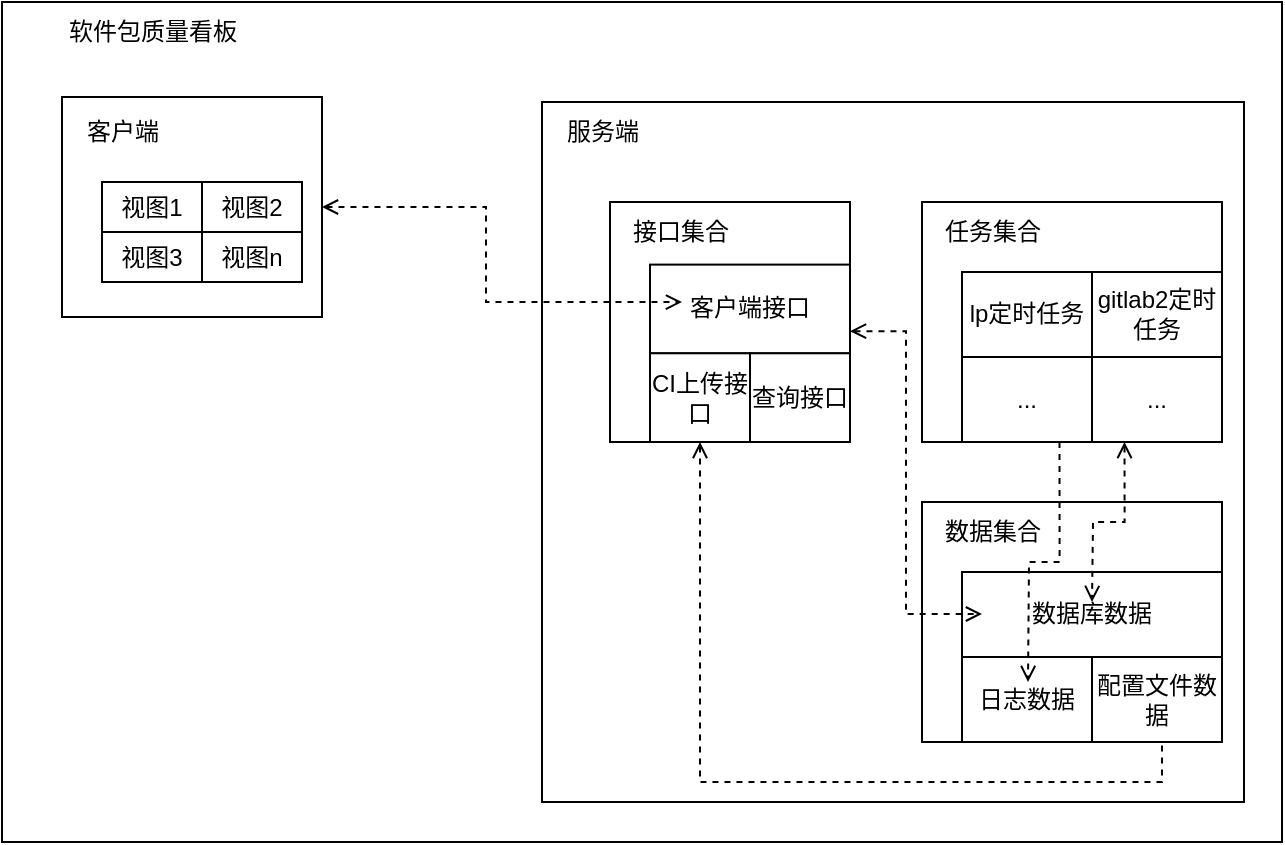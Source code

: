 <mxfile version="21.1.1" type="github">
  <diagram name="第 1 页" id="V5MGT1LcOvTkD2tV80Dg">
    <mxGraphModel dx="1434" dy="750" grid="1" gridSize="10" guides="1" tooltips="1" connect="1" arrows="1" fold="1" page="1" pageScale="1" pageWidth="827" pageHeight="1169" math="0" shadow="0">
      <root>
        <mxCell id="0" />
        <mxCell id="1" parent="0" />
        <mxCell id="3_5TaPdsEMKno9aYDD3o-6" value="" style="group" vertex="1" connectable="0" parent="1">
          <mxGeometry x="110" y="110" width="640" height="420" as="geometry" />
        </mxCell>
        <mxCell id="3_5TaPdsEMKno9aYDD3o-7" value="" style="rounded=0;whiteSpace=wrap;html=1;" vertex="1" parent="3_5TaPdsEMKno9aYDD3o-6">
          <mxGeometry width="640" height="420" as="geometry" />
        </mxCell>
        <mxCell id="3_5TaPdsEMKno9aYDD3o-8" value="" style="rounded=0;whiteSpace=wrap;html=1;" vertex="1" parent="3_5TaPdsEMKno9aYDD3o-6">
          <mxGeometry x="30" y="47.5" width="130" height="110" as="geometry" />
        </mxCell>
        <mxCell id="3_5TaPdsEMKno9aYDD3o-9" value="" style="rounded=0;whiteSpace=wrap;html=1;" vertex="1" parent="3_5TaPdsEMKno9aYDD3o-6">
          <mxGeometry x="270" y="50" width="351" height="350" as="geometry" />
        </mxCell>
        <mxCell id="3_5TaPdsEMKno9aYDD3o-10" value="" style="group" vertex="1" connectable="0" parent="3_5TaPdsEMKno9aYDD3o-6">
          <mxGeometry x="304" y="100" width="120" height="120" as="geometry" />
        </mxCell>
        <mxCell id="3_5TaPdsEMKno9aYDD3o-11" value="" style="rounded=0;whiteSpace=wrap;html=1;" vertex="1" parent="3_5TaPdsEMKno9aYDD3o-10">
          <mxGeometry width="120" height="120" as="geometry" />
        </mxCell>
        <mxCell id="3_5TaPdsEMKno9aYDD3o-12" value="客户端接口" style="rounded=0;whiteSpace=wrap;html=1;" vertex="1" parent="3_5TaPdsEMKno9aYDD3o-10">
          <mxGeometry x="20" y="31.304" width="100" height="44.348" as="geometry" />
        </mxCell>
        <mxCell id="3_5TaPdsEMKno9aYDD3o-13" value="CI上传接口" style="rounded=0;whiteSpace=wrap;html=1;" vertex="1" parent="3_5TaPdsEMKno9aYDD3o-10">
          <mxGeometry x="20" y="75.652" width="50" height="44.348" as="geometry" />
        </mxCell>
        <mxCell id="3_5TaPdsEMKno9aYDD3o-14" value="查询接口" style="rounded=0;whiteSpace=wrap;html=1;" vertex="1" parent="3_5TaPdsEMKno9aYDD3o-10">
          <mxGeometry x="70" y="75.652" width="50" height="44.348" as="geometry" />
        </mxCell>
        <mxCell id="3_5TaPdsEMKno9aYDD3o-15" value="接口集合" style="text;html=1;align=center;verticalAlign=middle;resizable=0;points=[];autosize=1;strokeColor=none;fillColor=none;" vertex="1" parent="3_5TaPdsEMKno9aYDD3o-10">
          <mxGeometry width="70" height="30" as="geometry" />
        </mxCell>
        <mxCell id="3_5TaPdsEMKno9aYDD3o-16" value="" style="group" vertex="1" connectable="0" parent="3_5TaPdsEMKno9aYDD3o-6">
          <mxGeometry x="460" y="100" width="150" height="120" as="geometry" />
        </mxCell>
        <mxCell id="3_5TaPdsEMKno9aYDD3o-17" value="" style="rounded=0;whiteSpace=wrap;html=1;" vertex="1" parent="3_5TaPdsEMKno9aYDD3o-16">
          <mxGeometry width="150" height="120" as="geometry" />
        </mxCell>
        <mxCell id="3_5TaPdsEMKno9aYDD3o-18" value="..." style="rounded=0;whiteSpace=wrap;html=1;" vertex="1" parent="3_5TaPdsEMKno9aYDD3o-16">
          <mxGeometry x="20" y="77.5" width="65" height="42.5" as="geometry" />
        </mxCell>
        <mxCell id="3_5TaPdsEMKno9aYDD3o-19" value="..." style="rounded=0;whiteSpace=wrap;html=1;" vertex="1" parent="3_5TaPdsEMKno9aYDD3o-16">
          <mxGeometry x="85" y="77.5" width="65" height="42.5" as="geometry" />
        </mxCell>
        <mxCell id="3_5TaPdsEMKno9aYDD3o-20" value="lp定时任务" style="rounded=0;whiteSpace=wrap;html=1;" vertex="1" parent="3_5TaPdsEMKno9aYDD3o-16">
          <mxGeometry x="20" y="35" width="65" height="42.5" as="geometry" />
        </mxCell>
        <mxCell id="3_5TaPdsEMKno9aYDD3o-21" value="gitlab2定时任务" style="rounded=0;whiteSpace=wrap;html=1;" vertex="1" parent="3_5TaPdsEMKno9aYDD3o-16">
          <mxGeometry x="85" y="35" width="65" height="42.5" as="geometry" />
        </mxCell>
        <mxCell id="3_5TaPdsEMKno9aYDD3o-22" value="任务集合" style="text;html=1;align=center;verticalAlign=middle;resizable=0;points=[];autosize=1;strokeColor=none;fillColor=none;" vertex="1" parent="3_5TaPdsEMKno9aYDD3o-16">
          <mxGeometry width="70" height="30" as="geometry" />
        </mxCell>
        <mxCell id="3_5TaPdsEMKno9aYDD3o-23" value="" style="group" vertex="1" connectable="0" parent="3_5TaPdsEMKno9aYDD3o-6">
          <mxGeometry x="460" y="250" width="150" height="120" as="geometry" />
        </mxCell>
        <mxCell id="3_5TaPdsEMKno9aYDD3o-24" value="" style="rounded=0;whiteSpace=wrap;html=1;" vertex="1" parent="3_5TaPdsEMKno9aYDD3o-23">
          <mxGeometry width="150" height="120" as="geometry" />
        </mxCell>
        <mxCell id="3_5TaPdsEMKno9aYDD3o-25" value="日志数据" style="rounded=0;whiteSpace=wrap;html=1;" vertex="1" parent="3_5TaPdsEMKno9aYDD3o-23">
          <mxGeometry x="20" y="77.5" width="65" height="42.5" as="geometry" />
        </mxCell>
        <mxCell id="3_5TaPdsEMKno9aYDD3o-26" value="配置文件数据" style="rounded=0;whiteSpace=wrap;html=1;" vertex="1" parent="3_5TaPdsEMKno9aYDD3o-23">
          <mxGeometry x="85" y="77.5" width="65" height="42.5" as="geometry" />
        </mxCell>
        <mxCell id="3_5TaPdsEMKno9aYDD3o-27" value="数据库数据" style="rounded=0;whiteSpace=wrap;html=1;" vertex="1" parent="3_5TaPdsEMKno9aYDD3o-23">
          <mxGeometry x="20" y="35" width="130" height="42.5" as="geometry" />
        </mxCell>
        <mxCell id="3_5TaPdsEMKno9aYDD3o-28" value="数据集合" style="text;html=1;align=center;verticalAlign=middle;resizable=0;points=[];autosize=1;strokeColor=none;fillColor=none;" vertex="1" parent="3_5TaPdsEMKno9aYDD3o-23">
          <mxGeometry width="70" height="30" as="geometry" />
        </mxCell>
        <mxCell id="3_5TaPdsEMKno9aYDD3o-29" value="服务端" style="text;html=1;align=center;verticalAlign=middle;resizable=0;points=[];autosize=1;strokeColor=none;fillColor=none;" vertex="1" parent="3_5TaPdsEMKno9aYDD3o-6">
          <mxGeometry x="270" y="50" width="60" height="30" as="geometry" />
        </mxCell>
        <mxCell id="3_5TaPdsEMKno9aYDD3o-30" style="edgeStyle=orthogonalEdgeStyle;rounded=0;orthogonalLoop=1;jettySize=auto;html=1;exitX=1;exitY=0.75;exitDx=0;exitDy=0;endArrow=open;endFill=0;startArrow=open;startFill=0;dashed=1;" edge="1" parent="3_5TaPdsEMKno9aYDD3o-6" source="3_5TaPdsEMKno9aYDD3o-12">
          <mxGeometry relative="1" as="geometry">
            <mxPoint x="490" y="306" as="targetPoint" />
            <Array as="points">
              <mxPoint x="452" y="165" />
              <mxPoint x="452" y="306" />
            </Array>
          </mxGeometry>
        </mxCell>
        <mxCell id="3_5TaPdsEMKno9aYDD3o-31" style="edgeStyle=orthogonalEdgeStyle;rounded=0;orthogonalLoop=1;jettySize=auto;html=1;exitX=0.75;exitY=1;exitDx=0;exitDy=0;endArrow=open;endFill=0;dashed=1;" edge="1" parent="3_5TaPdsEMKno9aYDD3o-6" source="3_5TaPdsEMKno9aYDD3o-18">
          <mxGeometry relative="1" as="geometry">
            <mxPoint x="513" y="340" as="targetPoint" />
          </mxGeometry>
        </mxCell>
        <mxCell id="3_5TaPdsEMKno9aYDD3o-32" style="edgeStyle=orthogonalEdgeStyle;rounded=0;orthogonalLoop=1;jettySize=auto;html=1;exitX=0.25;exitY=1;exitDx=0;exitDy=0;startArrow=open;startFill=0;endArrow=open;endFill=0;dashed=1;" edge="1" parent="3_5TaPdsEMKno9aYDD3o-6" source="3_5TaPdsEMKno9aYDD3o-19">
          <mxGeometry relative="1" as="geometry">
            <mxPoint x="545" y="300" as="targetPoint" />
          </mxGeometry>
        </mxCell>
        <mxCell id="3_5TaPdsEMKno9aYDD3o-33" value="视图1" style="rounded=0;whiteSpace=wrap;html=1;" vertex="1" parent="3_5TaPdsEMKno9aYDD3o-6">
          <mxGeometry x="50" y="90" width="50" height="25" as="geometry" />
        </mxCell>
        <mxCell id="3_5TaPdsEMKno9aYDD3o-34" value="视图2" style="rounded=0;whiteSpace=wrap;html=1;" vertex="1" parent="3_5TaPdsEMKno9aYDD3o-6">
          <mxGeometry x="100" y="90" width="50" height="25" as="geometry" />
        </mxCell>
        <mxCell id="3_5TaPdsEMKno9aYDD3o-35" value="视图3" style="rounded=0;whiteSpace=wrap;html=1;" vertex="1" parent="3_5TaPdsEMKno9aYDD3o-6">
          <mxGeometry x="50" y="115" width="50" height="25" as="geometry" />
        </mxCell>
        <mxCell id="3_5TaPdsEMKno9aYDD3o-36" value="视图n" style="rounded=0;whiteSpace=wrap;html=1;" vertex="1" parent="3_5TaPdsEMKno9aYDD3o-6">
          <mxGeometry x="100" y="115" width="50" height="25" as="geometry" />
        </mxCell>
        <mxCell id="3_5TaPdsEMKno9aYDD3o-37" style="edgeStyle=orthogonalEdgeStyle;rounded=0;orthogonalLoop=1;jettySize=auto;html=1;exitX=0.5;exitY=1;exitDx=0;exitDy=0;dashed=1;startArrow=open;startFill=0;endArrow=none;endFill=0;" edge="1" parent="3_5TaPdsEMKno9aYDD3o-6" source="3_5TaPdsEMKno9aYDD3o-13">
          <mxGeometry relative="1" as="geometry">
            <mxPoint x="580" y="370" as="targetPoint" />
            <Array as="points">
              <mxPoint x="349" y="390" />
              <mxPoint x="580" y="390" />
            </Array>
          </mxGeometry>
        </mxCell>
        <mxCell id="3_5TaPdsEMKno9aYDD3o-38" value="客户端" style="text;html=1;align=center;verticalAlign=middle;resizable=0;points=[];autosize=1;strokeColor=none;fillColor=none;" vertex="1" parent="3_5TaPdsEMKno9aYDD3o-6">
          <mxGeometry x="30" y="50" width="60" height="30" as="geometry" />
        </mxCell>
        <mxCell id="3_5TaPdsEMKno9aYDD3o-39" style="edgeStyle=orthogonalEdgeStyle;rounded=0;orthogonalLoop=1;jettySize=auto;html=1;exitX=1;exitY=0.5;exitDx=0;exitDy=0;entryX=0.16;entryY=0.422;entryDx=0;entryDy=0;entryPerimeter=0;dashed=1;startArrow=open;startFill=0;endArrow=open;endFill=0;" edge="1" parent="3_5TaPdsEMKno9aYDD3o-6" source="3_5TaPdsEMKno9aYDD3o-8" target="3_5TaPdsEMKno9aYDD3o-12">
          <mxGeometry relative="1" as="geometry" />
        </mxCell>
        <mxCell id="3_5TaPdsEMKno9aYDD3o-40" value="软件包质量看板" style="text;html=1;align=center;verticalAlign=middle;resizable=0;points=[];autosize=1;strokeColor=none;fillColor=none;" vertex="1" parent="3_5TaPdsEMKno9aYDD3o-6">
          <mxGeometry x="20" width="110" height="30" as="geometry" />
        </mxCell>
      </root>
    </mxGraphModel>
  </diagram>
</mxfile>

